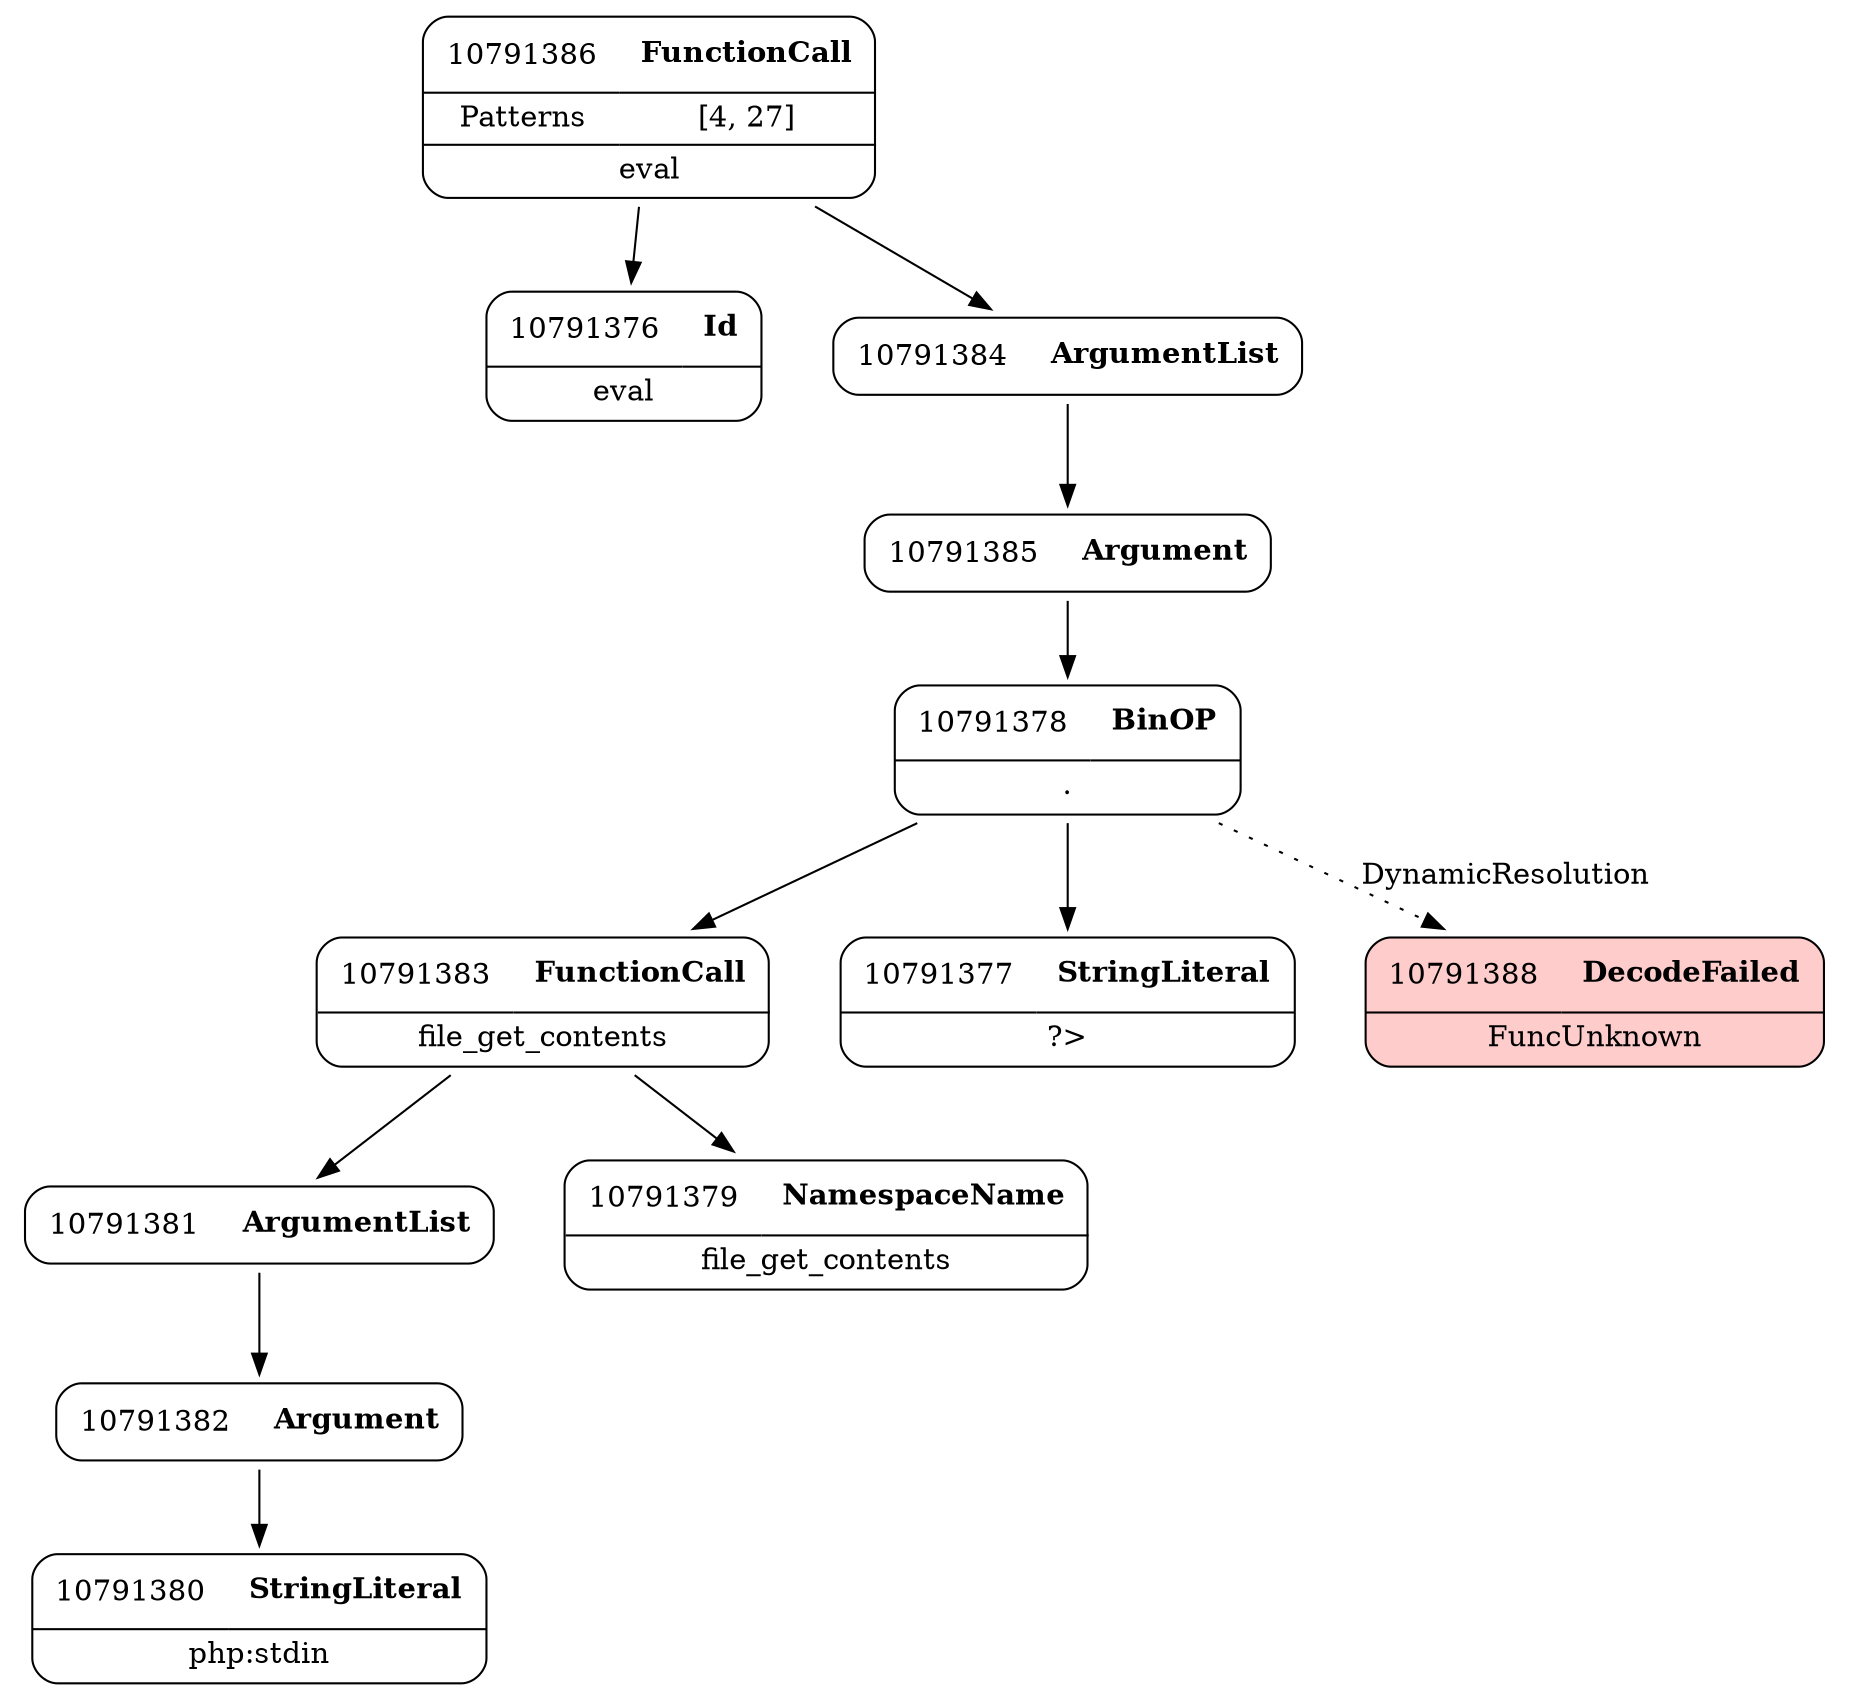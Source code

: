 digraph ast {
node [shape=none];
10791380 [label=<<TABLE border='1' cellspacing='0' cellpadding='10' style='rounded' ><TR><TD border='0'>10791380</TD><TD border='0'><B>StringLiteral</B></TD></TR><HR/><TR><TD border='0' cellpadding='5' colspan='2'>php:stdin</TD></TR></TABLE>>];
10791381 [label=<<TABLE border='1' cellspacing='0' cellpadding='10' style='rounded' ><TR><TD border='0'>10791381</TD><TD border='0'><B>ArgumentList</B></TD></TR></TABLE>>];
10791381 -> 10791382 [weight=2];
10791382 [label=<<TABLE border='1' cellspacing='0' cellpadding='10' style='rounded' ><TR><TD border='0'>10791382</TD><TD border='0'><B>Argument</B></TD></TR></TABLE>>];
10791382 -> 10791380 [weight=2];
10791383 [label=<<TABLE border='1' cellspacing='0' cellpadding='10' style='rounded' ><TR><TD border='0'>10791383</TD><TD border='0'><B>FunctionCall</B></TD></TR><HR/><TR><TD border='0' cellpadding='5' colspan='2'>file_get_contents</TD></TR></TABLE>>];
10791383 -> 10791379 [weight=2];
10791383 -> 10791381 [weight=2];
10791376 [label=<<TABLE border='1' cellspacing='0' cellpadding='10' style='rounded' ><TR><TD border='0'>10791376</TD><TD border='0'><B>Id</B></TD></TR><HR/><TR><TD border='0' cellpadding='5' colspan='2'>eval</TD></TR></TABLE>>];
10791377 [label=<<TABLE border='1' cellspacing='0' cellpadding='10' style='rounded' ><TR><TD border='0'>10791377</TD><TD border='0'><B>StringLiteral</B></TD></TR><HR/><TR><TD border='0' cellpadding='5' colspan='2'>?&gt;</TD></TR></TABLE>>];
10791378 [label=<<TABLE border='1' cellspacing='0' cellpadding='10' style='rounded' ><TR><TD border='0'>10791378</TD><TD border='0'><B>BinOP</B></TD></TR><HR/><TR><TD border='0' cellpadding='5' colspan='2'>.</TD></TR></TABLE>>];
10791378 -> 10791377 [weight=2];
10791378 -> 10791383 [weight=2];
10791378 -> 10791388 [style=dotted,label=DynamicResolution];
10791379 [label=<<TABLE border='1' cellspacing='0' cellpadding='10' style='rounded' ><TR><TD border='0'>10791379</TD><TD border='0'><B>NamespaceName</B></TD></TR><HR/><TR><TD border='0' cellpadding='5' colspan='2'>file_get_contents</TD></TR></TABLE>>];
10791388 [label=<<TABLE border='1' cellspacing='0' cellpadding='10' style='rounded' bgcolor='#FFCCCC' ><TR><TD border='0'>10791388</TD><TD border='0'><B>DecodeFailed</B></TD></TR><HR/><TR><TD border='0' cellpadding='5' colspan='2'>FuncUnknown</TD></TR></TABLE>>];
10791384 [label=<<TABLE border='1' cellspacing='0' cellpadding='10' style='rounded' ><TR><TD border='0'>10791384</TD><TD border='0'><B>ArgumentList</B></TD></TR></TABLE>>];
10791384 -> 10791385 [weight=2];
10791385 [label=<<TABLE border='1' cellspacing='0' cellpadding='10' style='rounded' ><TR><TD border='0'>10791385</TD><TD border='0'><B>Argument</B></TD></TR></TABLE>>];
10791385 -> 10791378 [weight=2];
10791386 [label=<<TABLE border='1' cellspacing='0' cellpadding='10' style='rounded' ><TR><TD border='0'>10791386</TD><TD border='0'><B>FunctionCall</B></TD></TR><HR/><TR><TD border='0' cellpadding='5'>Patterns</TD><TD border='0' cellpadding='5'>[4, 27]</TD></TR><HR/><TR><TD border='0' cellpadding='5' colspan='2'>eval</TD></TR></TABLE>>];
10791386 -> 10791376 [weight=2];
10791386 -> 10791384 [weight=2];
}
